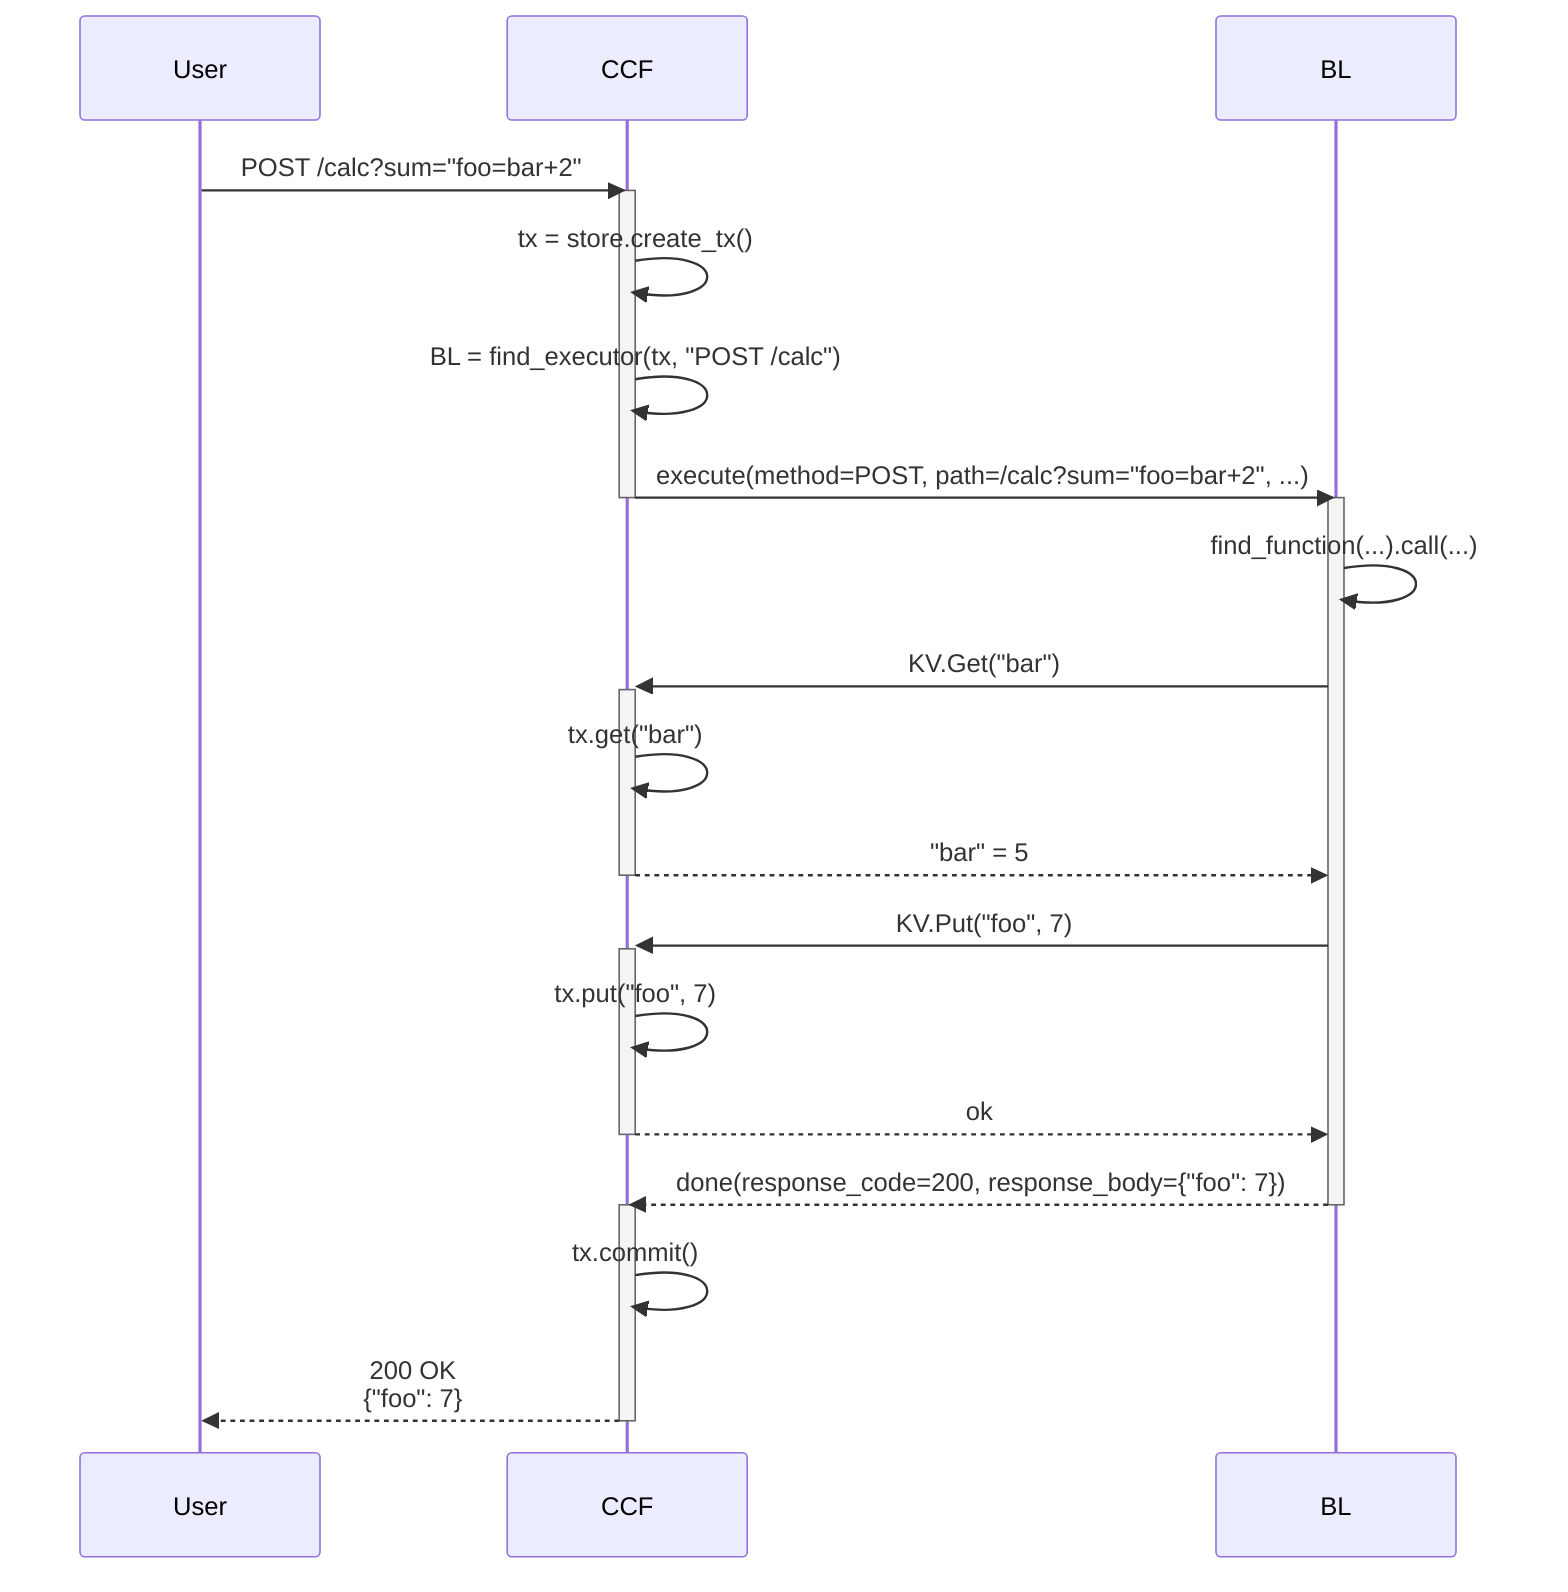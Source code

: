 sequenceDiagram
    User->>CCF: POST /calc?sum="foo=bar+2"

    activate CCF
    CCF->>CCF: tx = store.create_tx()

    %% 404 if there are no executors registered for this
    %% What if none are free? Probably queue requests, up to a point?
    CCF->>CCF: BL = find_executor(tx, "POST /calc")

    CCF->>BL: execute(method=POST, path=/calc?sum="foo=bar+2", ...)
    deactivate CCF
    activate BL

    %% A minor detail, but probably some kind of dispatch in every BL container?
    BL->>BL: find_function(...).call(...)

    BL->>+CCF: KV.Get("bar")
    CCF->>CCF: tx.get("bar")
    CCF-->>-BL: "bar" = 5

    BL->>+CCF: KV.Put("foo", 7)
    CCF->>CCF: tx.put("foo", 7)
    CCF-->>-BL: ok

    BL-->>CCF: done(response_code=200, response_body={"foo": 7})
    deactivate BL
    activate CCF

    CCF->>CCF: tx.commit()

    CCF-->>User: 200 OK<br/>{"foo": 7}
    deactivate CCF